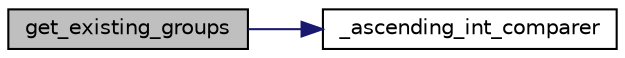 digraph "get_existing_groups"
{
 // LATEX_PDF_SIZE
  edge [fontname="Helvetica",fontsize="10",labelfontname="Helvetica",labelfontsize="10"];
  node [fontname="Helvetica",fontsize="10",shape=record];
  rankdir="LR";
  Node1 [label="get_existing_groups",height=0.2,width=0.4,color="black", fillcolor="grey75", style="filled", fontcolor="black",tooltip="Identify every group number that currently has members."];
  Node1 -> Node2 [color="midnightblue",fontsize="10",style="solid",fontname="Helvetica"];
  Node2 [label="_ascending_int_comparer",height=0.2,width=0.4,color="black", fillcolor="white", style="filled",URL="$group__supporters.html#gadae2e9f7e1061cb20426ba2333b7629b",tooltip="Comparator function for qsort."];
}
